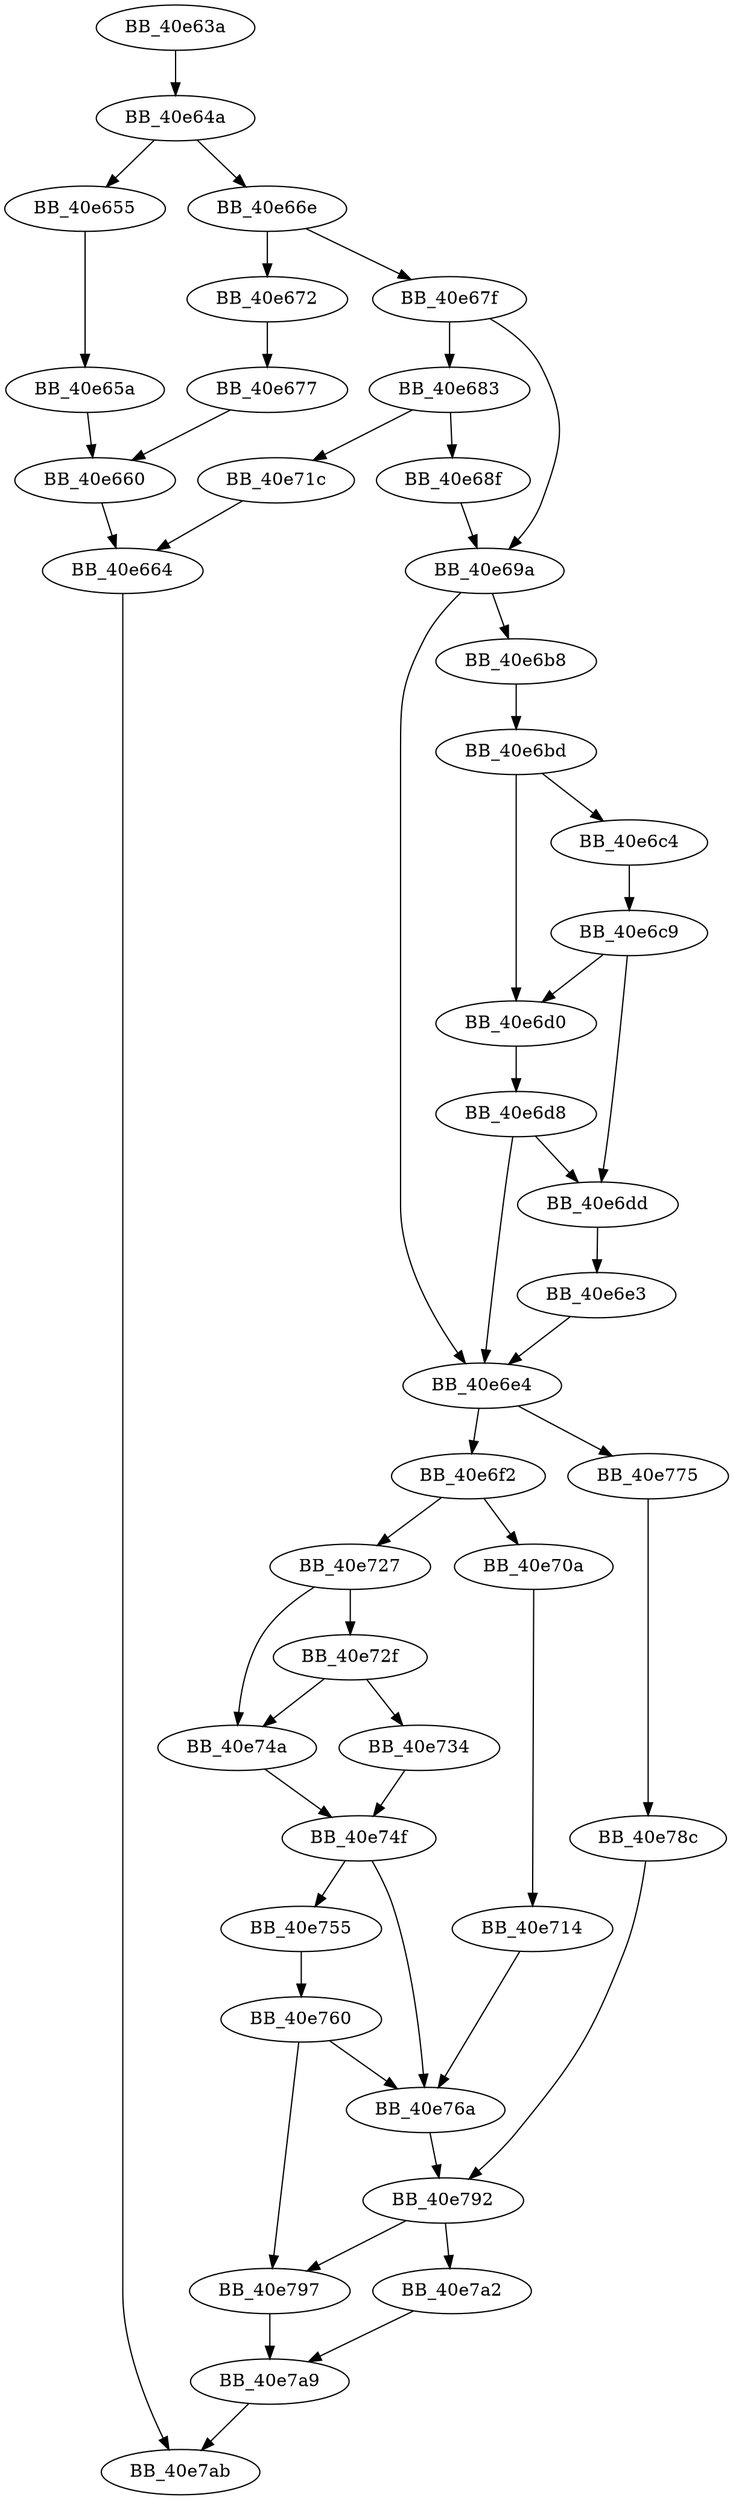 DiGraph __flswbuf{
BB_40e63a->BB_40e64a
BB_40e64a->BB_40e655
BB_40e64a->BB_40e66e
BB_40e655->BB_40e65a
BB_40e65a->BB_40e660
BB_40e660->BB_40e664
BB_40e664->BB_40e7ab
BB_40e66e->BB_40e672
BB_40e66e->BB_40e67f
BB_40e672->BB_40e677
BB_40e677->BB_40e660
BB_40e67f->BB_40e683
BB_40e67f->BB_40e69a
BB_40e683->BB_40e68f
BB_40e683->BB_40e71c
BB_40e68f->BB_40e69a
BB_40e69a->BB_40e6b8
BB_40e69a->BB_40e6e4
BB_40e6b8->BB_40e6bd
BB_40e6bd->BB_40e6c4
BB_40e6bd->BB_40e6d0
BB_40e6c4->BB_40e6c9
BB_40e6c9->BB_40e6d0
BB_40e6c9->BB_40e6dd
BB_40e6d0->BB_40e6d8
BB_40e6d8->BB_40e6dd
BB_40e6d8->BB_40e6e4
BB_40e6dd->BB_40e6e3
BB_40e6e3->BB_40e6e4
BB_40e6e4->BB_40e6f2
BB_40e6e4->BB_40e775
BB_40e6f2->BB_40e70a
BB_40e6f2->BB_40e727
BB_40e70a->BB_40e714
BB_40e714->BB_40e76a
BB_40e71c->BB_40e664
BB_40e727->BB_40e72f
BB_40e727->BB_40e74a
BB_40e72f->BB_40e734
BB_40e72f->BB_40e74a
BB_40e734->BB_40e74f
BB_40e74a->BB_40e74f
BB_40e74f->BB_40e755
BB_40e74f->BB_40e76a
BB_40e755->BB_40e760
BB_40e760->BB_40e76a
BB_40e760->BB_40e797
BB_40e76a->BB_40e792
BB_40e775->BB_40e78c
BB_40e78c->BB_40e792
BB_40e792->BB_40e797
BB_40e792->BB_40e7a2
BB_40e797->BB_40e7a9
BB_40e7a2->BB_40e7a9
BB_40e7a9->BB_40e7ab
}
